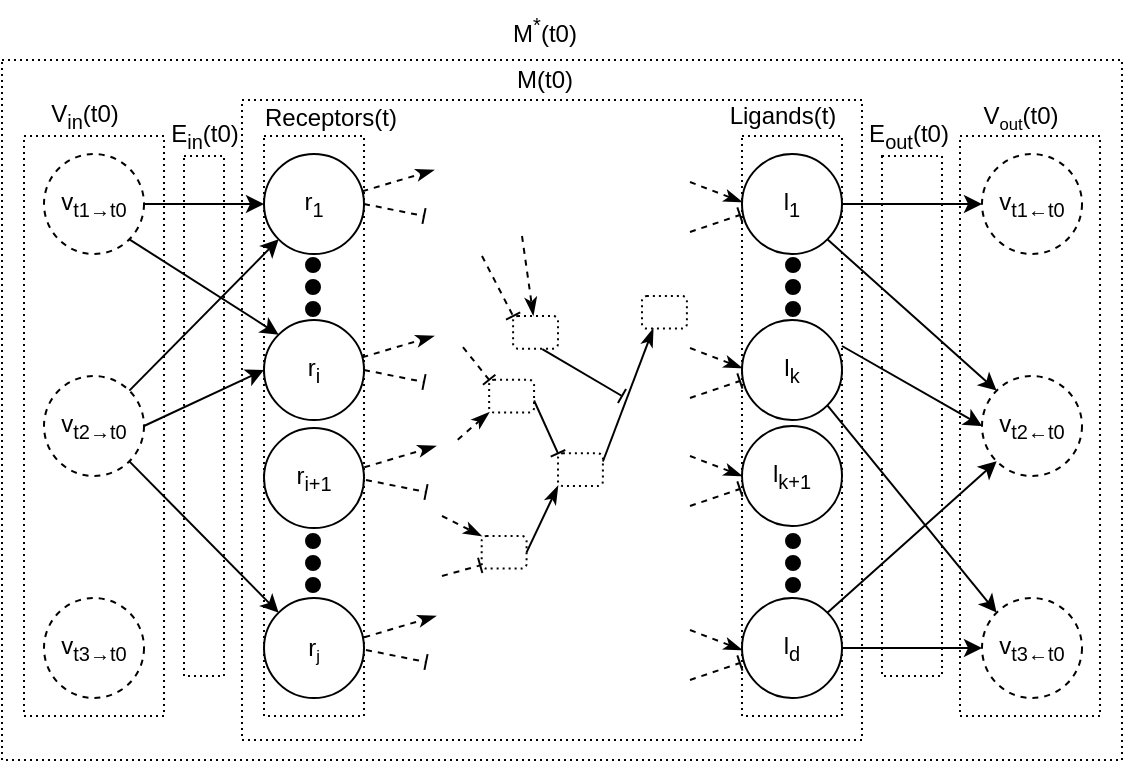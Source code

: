 <mxfile version="20.7.4" type="github">
  <diagram id="PELnM6I8zMOkpGncSnQj" name="Pagina-1">
    <mxGraphModel dx="435" dy="243" grid="1" gridSize="10" guides="1" tooltips="1" connect="1" arrows="1" fold="1" page="1" pageScale="1" pageWidth="827" pageHeight="1169" math="0" shadow="0">
      <root>
        <mxCell id="0" />
        <mxCell id="1" parent="0" />
        <mxCell id="Lb5HWGm_DYKcfEpjaOFK-64" value="" style="rounded=0;whiteSpace=wrap;html=1;fillColor=none;dashed=1;dashPattern=1 2;" parent="1" vertex="1">
          <mxGeometry x="580" y="150" width="50" height="290" as="geometry" />
        </mxCell>
        <mxCell id="Lb5HWGm_DYKcfEpjaOFK-65" value="" style="rounded=0;whiteSpace=wrap;html=1;fillColor=none;dashed=1;dashPattern=1 2;" parent="1" vertex="1">
          <mxGeometry x="341" y="150" width="50" height="290" as="geometry" />
        </mxCell>
        <mxCell id="Lb5HWGm_DYKcfEpjaOFK-44" value="" style="rounded=0;whiteSpace=wrap;html=1;fillColor=none;dashed=1;dashPattern=1 2;" parent="1" vertex="1">
          <mxGeometry x="210" y="112" width="560" height="350" as="geometry" />
        </mxCell>
        <mxCell id="Lb5HWGm_DYKcfEpjaOFK-40" value="" style="rounded=0;whiteSpace=wrap;html=1;fillColor=none;dashed=1;dashPattern=1 2;" parent="1" vertex="1">
          <mxGeometry x="330" y="132" width="310" height="320" as="geometry" />
        </mxCell>
        <mxCell id="Lb5HWGm_DYKcfEpjaOFK-38" value="" style="rounded=0;whiteSpace=wrap;html=1;fillColor=none;dashed=1;dashPattern=1 2;" parent="1" vertex="1">
          <mxGeometry x="689" y="150" width="70" height="290" as="geometry" />
        </mxCell>
        <mxCell id="Lb5HWGm_DYKcfEpjaOFK-36" value="" style="rounded=0;whiteSpace=wrap;html=1;fillColor=none;dashed=1;dashPattern=1 2;" parent="1" vertex="1">
          <mxGeometry x="221" y="150" width="70" height="290" as="geometry" />
        </mxCell>
        <mxCell id="Lb5HWGm_DYKcfEpjaOFK-3" style="rounded=0;orthogonalLoop=1;jettySize=auto;html=1;exitX=1;exitY=0.5;exitDx=0;exitDy=0;entryX=0;entryY=0.5;entryDx=0;entryDy=0;" parent="1" source="Lb5HWGm_DYKcfEpjaOFK-1" target="Lb5HWGm_DYKcfEpjaOFK-2" edge="1">
          <mxGeometry relative="1" as="geometry" />
        </mxCell>
        <mxCell id="Lb5HWGm_DYKcfEpjaOFK-21" style="edgeStyle=none;rounded=0;orthogonalLoop=1;jettySize=auto;html=1;exitX=1;exitY=0;exitDx=0;exitDy=0;entryX=0;entryY=1;entryDx=0;entryDy=0;" parent="1" source="Lb5HWGm_DYKcfEpjaOFK-1" target="Lb5HWGm_DYKcfEpjaOFK-16" edge="1">
          <mxGeometry relative="1" as="geometry" />
        </mxCell>
        <mxCell id="Lb5HWGm_DYKcfEpjaOFK-22" style="edgeStyle=none;rounded=0;orthogonalLoop=1;jettySize=auto;html=1;exitX=1;exitY=1;exitDx=0;exitDy=0;entryX=0;entryY=0;entryDx=0;entryDy=0;" parent="1" source="Lb5HWGm_DYKcfEpjaOFK-1" target="Lb5HWGm_DYKcfEpjaOFK-19" edge="1">
          <mxGeometry relative="1" as="geometry" />
        </mxCell>
        <mxCell id="Lb5HWGm_DYKcfEpjaOFK-1" value="v&lt;sub&gt;t2&lt;span style=&quot;font-size: 10px;&quot;&gt;→t0&lt;/span&gt;&lt;/sub&gt;" style="ellipse;whiteSpace=wrap;html=1;aspect=fixed;fillColor=none;dashed=1;" parent="1" vertex="1">
          <mxGeometry x="231" y="270" width="50" height="50" as="geometry" />
        </mxCell>
        <mxCell id="Lb5HWGm_DYKcfEpjaOFK-2" value="r&lt;sub&gt;i&lt;/sub&gt;" style="ellipse;whiteSpace=wrap;html=1;aspect=fixed;fillColor=none;" parent="1" vertex="1">
          <mxGeometry x="341" y="242" width="50" height="50" as="geometry" />
        </mxCell>
        <mxCell id="Lb5HWGm_DYKcfEpjaOFK-4" value="v&lt;sub&gt;t2&lt;span style=&quot;font-size: 10px;&quot;&gt;←t0&lt;/span&gt;&lt;/sub&gt;" style="ellipse;whiteSpace=wrap;html=1;aspect=fixed;fillColor=none;dashed=1;" parent="1" vertex="1">
          <mxGeometry x="700" y="270" width="50" height="50" as="geometry" />
        </mxCell>
        <mxCell id="Lb5HWGm_DYKcfEpjaOFK-11" value="" style="endArrow=classic;html=1;rounded=0;entryX=0;entryY=0.5;entryDx=0;entryDy=0;" parent="1" target="Lb5HWGm_DYKcfEpjaOFK-4" edge="1">
          <mxGeometry width="50" height="50" relative="1" as="geometry">
            <mxPoint x="630" y="255" as="sourcePoint" />
            <mxPoint x="610" y="250" as="targetPoint" />
          </mxGeometry>
        </mxCell>
        <mxCell id="Lb5HWGm_DYKcfEpjaOFK-33" style="edgeStyle=none;rounded=0;orthogonalLoop=1;jettySize=auto;html=1;exitX=1;exitY=1;exitDx=0;exitDy=0;entryX=0;entryY=0;entryDx=0;entryDy=0;" parent="1" source="Lb5HWGm_DYKcfEpjaOFK-12" target="Lb5HWGm_DYKcfEpjaOFK-28" edge="1">
          <mxGeometry relative="1" as="geometry" />
        </mxCell>
        <mxCell id="Lb5HWGm_DYKcfEpjaOFK-12" value="l&lt;sub&gt;k&lt;/sub&gt;" style="ellipse;whiteSpace=wrap;html=1;aspect=fixed;fillColor=none;" parent="1" vertex="1">
          <mxGeometry x="580" y="242" width="50" height="50" as="geometry" />
        </mxCell>
        <mxCell id="Lb5HWGm_DYKcfEpjaOFK-14" style="rounded=0;orthogonalLoop=1;jettySize=auto;html=1;exitX=1;exitY=0.5;exitDx=0;exitDy=0;entryX=0;entryY=0.5;entryDx=0;entryDy=0;" parent="1" source="Lb5HWGm_DYKcfEpjaOFK-15" target="Lb5HWGm_DYKcfEpjaOFK-16" edge="1">
          <mxGeometry relative="1" as="geometry" />
        </mxCell>
        <mxCell id="Lb5HWGm_DYKcfEpjaOFK-20" style="edgeStyle=none;rounded=0;orthogonalLoop=1;jettySize=auto;html=1;exitX=1;exitY=1;exitDx=0;exitDy=0;entryX=0;entryY=0;entryDx=0;entryDy=0;" parent="1" source="Lb5HWGm_DYKcfEpjaOFK-15" target="Lb5HWGm_DYKcfEpjaOFK-2" edge="1">
          <mxGeometry relative="1" as="geometry" />
        </mxCell>
        <mxCell id="Lb5HWGm_DYKcfEpjaOFK-15" value="&lt;span style=&quot;font-size: 12px;&quot;&gt;v&lt;/span&gt;&lt;sub&gt;t1&lt;span style=&quot;font-size: 10px;&quot;&gt;→t0&lt;/span&gt;&lt;/sub&gt;" style="ellipse;whiteSpace=wrap;html=1;aspect=fixed;fillColor=none;dashed=1;" parent="1" vertex="1">
          <mxGeometry x="231" y="159" width="50" height="50" as="geometry" />
        </mxCell>
        <mxCell id="Lb5HWGm_DYKcfEpjaOFK-16" value="r&lt;sub&gt;1&lt;/sub&gt;" style="ellipse;whiteSpace=wrap;html=1;aspect=fixed;fillColor=none;" parent="1" vertex="1">
          <mxGeometry x="341" y="159" width="50" height="50" as="geometry" />
        </mxCell>
        <mxCell id="Lb5HWGm_DYKcfEpjaOFK-18" value="v&lt;sub&gt;t3&lt;span style=&quot;font-size: 10px;&quot;&gt;→t0&lt;/span&gt;&lt;/sub&gt;" style="ellipse;whiteSpace=wrap;html=1;aspect=fixed;fillColor=none;dashed=1;" parent="1" vertex="1">
          <mxGeometry x="231" y="381" width="50" height="50" as="geometry" />
        </mxCell>
        <mxCell id="Lb5HWGm_DYKcfEpjaOFK-19" value="r&lt;span style=&quot;font-size: 10px;&quot;&gt;&lt;sub&gt;j&lt;/sub&gt;&lt;/span&gt;" style="ellipse;whiteSpace=wrap;html=1;aspect=fixed;fillColor=none;" parent="1" vertex="1">
          <mxGeometry x="341" y="381" width="50" height="50" as="geometry" />
        </mxCell>
        <mxCell id="Lb5HWGm_DYKcfEpjaOFK-25" value="v&lt;sub&gt;t1&lt;span style=&quot;font-size: 10px;&quot;&gt;←t0&lt;/span&gt;&lt;/sub&gt;" style="ellipse;whiteSpace=wrap;html=1;aspect=fixed;fillColor=none;dashed=1;" parent="1" vertex="1">
          <mxGeometry x="700" y="159" width="50" height="50" as="geometry" />
        </mxCell>
        <mxCell id="Lb5HWGm_DYKcfEpjaOFK-26" value="" style="endArrow=classic;html=1;rounded=0;entryX=0;entryY=0.5;entryDx=0;entryDy=0;" parent="1" target="Lb5HWGm_DYKcfEpjaOFK-25" edge="1">
          <mxGeometry width="50" height="50" relative="1" as="geometry">
            <mxPoint x="630" y="184" as="sourcePoint" />
            <mxPoint x="610" y="179" as="targetPoint" />
          </mxGeometry>
        </mxCell>
        <mxCell id="Lb5HWGm_DYKcfEpjaOFK-34" style="edgeStyle=none;rounded=0;orthogonalLoop=1;jettySize=auto;html=1;exitX=1;exitY=1;exitDx=0;exitDy=0;entryX=0;entryY=0;entryDx=0;entryDy=0;" parent="1" source="Lb5HWGm_DYKcfEpjaOFK-27" target="Lb5HWGm_DYKcfEpjaOFK-4" edge="1">
          <mxGeometry relative="1" as="geometry" />
        </mxCell>
        <mxCell id="Lb5HWGm_DYKcfEpjaOFK-27" value="l&lt;sub&gt;1&lt;/sub&gt;" style="ellipse;whiteSpace=wrap;html=1;aspect=fixed;fillColor=none;" parent="1" vertex="1">
          <mxGeometry x="580" y="159" width="50" height="50" as="geometry" />
        </mxCell>
        <mxCell id="Lb5HWGm_DYKcfEpjaOFK-28" value="v&lt;sub&gt;t3&lt;span style=&quot;font-size: 10px;&quot;&gt;←t0&lt;/span&gt;&lt;/sub&gt;" style="ellipse;whiteSpace=wrap;html=1;aspect=fixed;fillColor=none;dashed=1;" parent="1" vertex="1">
          <mxGeometry x="700" y="381" width="50" height="50" as="geometry" />
        </mxCell>
        <mxCell id="Lb5HWGm_DYKcfEpjaOFK-29" value="" style="endArrow=classic;html=1;rounded=0;entryX=0;entryY=0.5;entryDx=0;entryDy=0;exitX=1;exitY=0.5;exitDx=0;exitDy=0;" parent="1" source="Lb5HWGm_DYKcfEpjaOFK-30" target="Lb5HWGm_DYKcfEpjaOFK-28" edge="1">
          <mxGeometry width="50" height="50" relative="1" as="geometry">
            <mxPoint x="630" y="325" as="sourcePoint" />
            <mxPoint x="610" y="320" as="targetPoint" />
          </mxGeometry>
        </mxCell>
        <mxCell id="Lb5HWGm_DYKcfEpjaOFK-35" style="edgeStyle=none;rounded=0;orthogonalLoop=1;jettySize=auto;html=1;exitX=1;exitY=0;exitDx=0;exitDy=0;entryX=0;entryY=1;entryDx=0;entryDy=0;" parent="1" source="Lb5HWGm_DYKcfEpjaOFK-30" target="Lb5HWGm_DYKcfEpjaOFK-4" edge="1">
          <mxGeometry relative="1" as="geometry" />
        </mxCell>
        <mxCell id="Lb5HWGm_DYKcfEpjaOFK-30" value="l&lt;sub&gt;d&lt;/sub&gt;" style="ellipse;whiteSpace=wrap;html=1;aspect=fixed;fillColor=none;" parent="1" vertex="1">
          <mxGeometry x="580" y="381" width="50" height="50" as="geometry" />
        </mxCell>
        <mxCell id="Lb5HWGm_DYKcfEpjaOFK-37" value="V&lt;sub&gt;in&lt;/sub&gt;(t0)" style="text;html=1;align=center;verticalAlign=middle;resizable=0;points=[];autosize=1;strokeColor=none;fillColor=none;" parent="1" vertex="1">
          <mxGeometry x="221" y="125" width="60" height="30" as="geometry" />
        </mxCell>
        <mxCell id="Lb5HWGm_DYKcfEpjaOFK-39" value="V&lt;span style=&quot;font-size: 10px;&quot;&gt;&lt;sub&gt;out&lt;/sub&gt;&lt;/span&gt;(t0)" style="text;html=1;align=center;verticalAlign=middle;resizable=0;points=[];autosize=1;strokeColor=none;fillColor=none;" parent="1" vertex="1">
          <mxGeometry x="689" y="125" width="60" height="30" as="geometry" />
        </mxCell>
        <mxCell id="Lb5HWGm_DYKcfEpjaOFK-41" value="M(t0)" style="text;html=1;align=center;verticalAlign=middle;resizable=0;points=[];autosize=1;strokeColor=none;fillColor=none;rotation=0;" parent="1" vertex="1">
          <mxGeometry x="456" y="107" width="50" height="30" as="geometry" />
        </mxCell>
        <mxCell id="Lb5HWGm_DYKcfEpjaOFK-42" value="E&lt;sub&gt;in&lt;/sub&gt;(t0)" style="text;html=1;align=center;verticalAlign=middle;resizable=0;points=[];autosize=1;strokeColor=none;fillColor=none;" parent="1" vertex="1">
          <mxGeometry x="281" y="135" width="60" height="30" as="geometry" />
        </mxCell>
        <mxCell id="Lb5HWGm_DYKcfEpjaOFK-43" value="E&lt;sub&gt;out&lt;/sub&gt;(t0)" style="text;html=1;align=center;verticalAlign=middle;resizable=0;points=[];autosize=1;strokeColor=none;fillColor=none;" parent="1" vertex="1">
          <mxGeometry x="633" y="135" width="60" height="30" as="geometry" />
        </mxCell>
        <mxCell id="Lb5HWGm_DYKcfEpjaOFK-45" value="M&lt;sup&gt;*&lt;/sup&gt;(t0)" style="text;html=1;align=center;verticalAlign=middle;resizable=0;points=[];autosize=1;strokeColor=none;fillColor=none;" parent="1" vertex="1">
          <mxGeometry x="451" y="82" width="60" height="30" as="geometry" />
        </mxCell>
        <mxCell id="Lb5HWGm_DYKcfEpjaOFK-46" value="" style="rounded=0;whiteSpace=wrap;html=1;fillColor=none;dashed=1;dashPattern=1 2;" parent="1" vertex="1">
          <mxGeometry x="301" y="160" width="20" height="260" as="geometry" />
        </mxCell>
        <mxCell id="Lb5HWGm_DYKcfEpjaOFK-47" value="" style="rounded=0;whiteSpace=wrap;html=1;fillColor=none;dashed=1;dashPattern=1 2;" parent="1" vertex="1">
          <mxGeometry x="650" y="160" width="30" height="260" as="geometry" />
        </mxCell>
        <mxCell id="Lb5HWGm_DYKcfEpjaOFK-48" value="" style="ellipse;whiteSpace=wrap;html=1;aspect=fixed;fillColor=#000000;rotation=90;" parent="1" vertex="1">
          <mxGeometry x="362" y="211" width="7" height="7" as="geometry" />
        </mxCell>
        <mxCell id="Lb5HWGm_DYKcfEpjaOFK-49" value="" style="ellipse;whiteSpace=wrap;html=1;aspect=fixed;fillColor=#000000;rotation=90;" parent="1" vertex="1">
          <mxGeometry x="362" y="222" width="7" height="7" as="geometry" />
        </mxCell>
        <mxCell id="Lb5HWGm_DYKcfEpjaOFK-50" value="" style="ellipse;whiteSpace=wrap;html=1;aspect=fixed;fillColor=#000000;rotation=90;" parent="1" vertex="1">
          <mxGeometry x="362" y="233" width="7" height="7" as="geometry" />
        </mxCell>
        <mxCell id="Lb5HWGm_DYKcfEpjaOFK-52" value="r&lt;sub&gt;i+1&lt;/sub&gt;" style="ellipse;whiteSpace=wrap;html=1;aspect=fixed;fillColor=none;" parent="1" vertex="1">
          <mxGeometry x="341" y="296" width="50" height="50" as="geometry" />
        </mxCell>
        <mxCell id="Lb5HWGm_DYKcfEpjaOFK-53" value="" style="ellipse;whiteSpace=wrap;html=1;aspect=fixed;fillColor=#000000;rotation=90;" parent="1" vertex="1">
          <mxGeometry x="362" y="349" width="7" height="7" as="geometry" />
        </mxCell>
        <mxCell id="Lb5HWGm_DYKcfEpjaOFK-54" value="" style="ellipse;whiteSpace=wrap;html=1;aspect=fixed;fillColor=#000000;rotation=90;" parent="1" vertex="1">
          <mxGeometry x="362" y="360" width="7" height="7" as="geometry" />
        </mxCell>
        <mxCell id="Lb5HWGm_DYKcfEpjaOFK-55" value="" style="ellipse;whiteSpace=wrap;html=1;aspect=fixed;fillColor=#000000;rotation=90;" parent="1" vertex="1">
          <mxGeometry x="362" y="371" width="7" height="7" as="geometry" />
        </mxCell>
        <mxCell id="Lb5HWGm_DYKcfEpjaOFK-57" value="" style="ellipse;whiteSpace=wrap;html=1;aspect=fixed;fillColor=#000000;rotation=90;" parent="1" vertex="1">
          <mxGeometry x="602" y="211" width="7" height="7" as="geometry" />
        </mxCell>
        <mxCell id="Lb5HWGm_DYKcfEpjaOFK-58" value="" style="ellipse;whiteSpace=wrap;html=1;aspect=fixed;fillColor=#000000;rotation=90;" parent="1" vertex="1">
          <mxGeometry x="602" y="222" width="7" height="7" as="geometry" />
        </mxCell>
        <mxCell id="Lb5HWGm_DYKcfEpjaOFK-59" value="" style="ellipse;whiteSpace=wrap;html=1;aspect=fixed;fillColor=#000000;rotation=90;" parent="1" vertex="1">
          <mxGeometry x="602" y="233" width="7" height="7" as="geometry" />
        </mxCell>
        <mxCell id="Lb5HWGm_DYKcfEpjaOFK-60" value="" style="ellipse;whiteSpace=wrap;html=1;aspect=fixed;fillColor=#000000;rotation=90;" parent="1" vertex="1">
          <mxGeometry x="602" y="349" width="7" height="7" as="geometry" />
        </mxCell>
        <mxCell id="Lb5HWGm_DYKcfEpjaOFK-61" value="" style="ellipse;whiteSpace=wrap;html=1;aspect=fixed;fillColor=#000000;rotation=90;" parent="1" vertex="1">
          <mxGeometry x="602" y="360" width="7" height="7" as="geometry" />
        </mxCell>
        <mxCell id="Lb5HWGm_DYKcfEpjaOFK-62" value="" style="ellipse;whiteSpace=wrap;html=1;aspect=fixed;fillColor=#000000;rotation=90;" parent="1" vertex="1">
          <mxGeometry x="602" y="371" width="7" height="7" as="geometry" />
        </mxCell>
        <mxCell id="Lb5HWGm_DYKcfEpjaOFK-63" value="l&lt;sub&gt;k+1&lt;/sub&gt;" style="ellipse;whiteSpace=wrap;html=1;aspect=fixed;fillColor=none;" parent="1" vertex="1">
          <mxGeometry x="580" y="295" width="50" height="50" as="geometry" />
        </mxCell>
        <mxCell id="Lb5HWGm_DYKcfEpjaOFK-66" value="Receptors(t)" style="text;html=1;align=center;verticalAlign=middle;resizable=0;points=[];autosize=1;strokeColor=none;fillColor=none;" parent="1" vertex="1">
          <mxGeometry x="329" y="126" width="90" height="30" as="geometry" />
        </mxCell>
        <mxCell id="Lb5HWGm_DYKcfEpjaOFK-67" value="Ligands(t)" style="text;html=1;align=center;verticalAlign=middle;resizable=0;points=[];autosize=1;strokeColor=none;fillColor=none;" parent="1" vertex="1">
          <mxGeometry x="560" y="125" width="80" height="30" as="geometry" />
        </mxCell>
        <mxCell id="Lb5HWGm_DYKcfEpjaOFK-70" value="" style="group;dashed=1;dashPattern=1 2;fillColor=none;" parent="1" vertex="1" connectable="0">
          <mxGeometry x="433" y="242" width="116" height="90" as="geometry" />
        </mxCell>
        <mxCell id="Lb5HWGm_DYKcfEpjaOFK-71" style="edgeStyle=none;rounded=0;orthogonalLoop=1;jettySize=auto;html=1;exitX=0.65;exitY=1.017;exitDx=0;exitDy=0;endArrow=baseDash;endFill=0;exitPerimeter=0;" parent="Lb5HWGm_DYKcfEpjaOFK-70" source="Lb5HWGm_DYKcfEpjaOFK-72" edge="1">
          <mxGeometry relative="1" as="geometry">
            <mxPoint x="87" y="38" as="targetPoint" />
            <mxPoint x="76.71" y="38.066" as="sourcePoint" />
          </mxGeometry>
        </mxCell>
        <mxCell id="Lb5HWGm_DYKcfEpjaOFK-73" value="" style="rounded=1;whiteSpace=wrap;html=1;dashed=1;dashPattern=1 2;fillColor=none;" parent="Lb5HWGm_DYKcfEpjaOFK-70" vertex="1">
          <mxGeometry x="96.998" y="-12.003" width="22.452" height="16.314" as="geometry" />
        </mxCell>
        <mxCell id="Lb5HWGm_DYKcfEpjaOFK-74" value="" style="rounded=1;whiteSpace=wrap;html=1;dashed=1;dashPattern=1 2;fillColor=none;" parent="Lb5HWGm_DYKcfEpjaOFK-70" vertex="1">
          <mxGeometry x="55.006" y="66.662" width="22.452" height="16.314" as="geometry" />
        </mxCell>
        <mxCell id="Lb5HWGm_DYKcfEpjaOFK-75" style="edgeStyle=none;rounded=0;orthogonalLoop=1;jettySize=auto;html=1;exitX=1;exitY=0.25;exitDx=0;exitDy=0;entryX=0.25;entryY=1;entryDx=0;entryDy=0;endArrow=classicThin;endFill=1;" parent="Lb5HWGm_DYKcfEpjaOFK-70" source="Lb5HWGm_DYKcfEpjaOFK-74" target="Lb5HWGm_DYKcfEpjaOFK-73" edge="1">
          <mxGeometry relative="1" as="geometry">
            <mxPoint x="72.968" y="59.819" as="sourcePoint" />
            <mxPoint x="92.426" y="43.244" as="targetPoint" />
          </mxGeometry>
        </mxCell>
        <mxCell id="Lb5HWGm_DYKcfEpjaOFK-76" value="" style="rounded=1;whiteSpace=wrap;html=1;dashed=1;dashPattern=1 2;fillColor=none;" parent="Lb5HWGm_DYKcfEpjaOFK-70" vertex="1">
          <mxGeometry x="20.581" y="29.909" width="22.452" height="16.314" as="geometry" />
        </mxCell>
        <mxCell id="Lb5HWGm_DYKcfEpjaOFK-77" style="rounded=0;orthogonalLoop=1;jettySize=auto;html=1;exitX=1;exitY=0.633;exitDx=0;exitDy=0;entryX=0;entryY=0;entryDx=0;entryDy=0;endArrow=baseDash;endFill=0;exitPerimeter=0;" parent="Lb5HWGm_DYKcfEpjaOFK-70" source="Lb5HWGm_DYKcfEpjaOFK-76" target="Lb5HWGm_DYKcfEpjaOFK-74" edge="1">
          <mxGeometry relative="1" as="geometry">
            <mxPoint x="58" y="54.381" as="targetPoint" />
            <mxPoint x="42.711" y="40.319" as="sourcePoint" />
          </mxGeometry>
        </mxCell>
        <mxCell id="Lb5HWGm_DYKcfEpjaOFK-80" style="rounded=0;orthogonalLoop=1;jettySize=auto;html=1;entryX=0;entryY=0;entryDx=0;entryDy=0;endArrow=baseDash;endFill=0;dashed=1;" parent="Lb5HWGm_DYKcfEpjaOFK-70" target="Lb5HWGm_DYKcfEpjaOFK-72" edge="1">
          <mxGeometry relative="1" as="geometry">
            <mxPoint x="56.877" y="54.381" as="targetPoint" />
            <mxPoint x="17" y="-32" as="sourcePoint" />
          </mxGeometry>
        </mxCell>
        <mxCell id="Lb5HWGm_DYKcfEpjaOFK-81" style="rounded=0;orthogonalLoop=1;jettySize=auto;html=1;entryX=0;entryY=0;entryDx=0;entryDy=0;endArrow=baseDash;endFill=0;dashed=1;" parent="Lb5HWGm_DYKcfEpjaOFK-70" target="Lb5HWGm_DYKcfEpjaOFK-76" edge="1">
          <mxGeometry relative="1" as="geometry">
            <mxPoint x="63.613" y="24.471" as="targetPoint" />
            <mxPoint x="7.484" y="13.595" as="sourcePoint" />
          </mxGeometry>
        </mxCell>
        <mxCell id="Lb5HWGm_DYKcfEpjaOFK-82" style="rounded=0;orthogonalLoop=1;jettySize=auto;html=1;endArrow=baseDash;endFill=0;dashed=1;entryX=-0.033;entryY=0.9;entryDx=0;entryDy=0;entryPerimeter=0;" parent="Lb5HWGm_DYKcfEpjaOFK-70" target="Lb5HWGm_DYKcfEpjaOFK-78" edge="1">
          <mxGeometry relative="1" as="geometry">
            <mxPoint x="14.968" y="84.29" as="targetPoint" />
            <mxPoint x="-3" y="128" as="sourcePoint" />
          </mxGeometry>
        </mxCell>
        <mxCell id="Lb5HWGm_DYKcfEpjaOFK-83" style="edgeStyle=none;rounded=0;orthogonalLoop=1;jettySize=auto;html=1;exitX=1;exitY=0.5;exitDx=0;exitDy=0;entryX=0;entryY=1;entryDx=0;entryDy=0;endArrow=classicThin;endFill=1;dashed=1;" parent="Lb5HWGm_DYKcfEpjaOFK-70" edge="1">
          <mxGeometry relative="1" as="geometry">
            <mxPoint x="4.865" y="59.819" as="sourcePoint" />
            <mxPoint x="20.581" y="46.224" as="targetPoint" />
          </mxGeometry>
        </mxCell>
        <mxCell id="Lb5HWGm_DYKcfEpjaOFK-84" style="edgeStyle=none;rounded=0;orthogonalLoop=1;jettySize=auto;html=1;entryX=0;entryY=0;entryDx=0;entryDy=0;endArrow=classicThin;endFill=1;dashed=1;" parent="Lb5HWGm_DYKcfEpjaOFK-70" target="Lb5HWGm_DYKcfEpjaOFK-78" edge="1">
          <mxGeometry relative="1" as="geometry">
            <mxPoint x="-3" y="98" as="sourcePoint" />
            <mxPoint x="16.839" y="74.773" as="targetPoint" />
          </mxGeometry>
        </mxCell>
        <mxCell id="Lb5HWGm_DYKcfEpjaOFK-85" style="edgeStyle=none;rounded=0;orthogonalLoop=1;jettySize=auto;html=1;entryX=0.45;entryY=-0.017;entryDx=0;entryDy=0;endArrow=classicThin;endFill=1;dashed=1;entryPerimeter=0;" parent="Lb5HWGm_DYKcfEpjaOFK-70" target="Lb5HWGm_DYKcfEpjaOFK-72" edge="1">
          <mxGeometry relative="1" as="geometry">
            <mxPoint x="37" y="-42" as="sourcePoint" />
            <mxPoint x="18.71" y="77.492" as="targetPoint" />
          </mxGeometry>
        </mxCell>
        <mxCell id="Lb5HWGm_DYKcfEpjaOFK-72" value="" style="rounded=1;whiteSpace=wrap;html=1;dashed=1;dashPattern=1 2;fillColor=none;" parent="Lb5HWGm_DYKcfEpjaOFK-70" vertex="1">
          <mxGeometry x="32.552" y="-1.998" width="22.452" height="16.314" as="geometry" />
        </mxCell>
        <mxCell id="Lb5HWGm_DYKcfEpjaOFK-93" style="edgeStyle=none;rounded=0;orthogonalLoop=1;jettySize=auto;html=1;endArrow=baseDash;endFill=0;dashed=1;exitX=1;exitY=0.5;exitDx=0;exitDy=0;" parent="1" source="Lb5HWGm_DYKcfEpjaOFK-16" edge="1">
          <mxGeometry relative="1" as="geometry">
            <mxPoint x="421" y="190" as="targetPoint" />
            <mxPoint x="401" y="190" as="sourcePoint" />
          </mxGeometry>
        </mxCell>
        <mxCell id="Lb5HWGm_DYKcfEpjaOFK-94" style="edgeStyle=none;rounded=0;orthogonalLoop=1;jettySize=auto;html=1;exitX=0.983;exitY=0.373;exitDx=0;exitDy=0;dashed=1;endArrow=classicThin;endFill=1;exitPerimeter=0;" parent="1" source="Lb5HWGm_DYKcfEpjaOFK-16" edge="1">
          <mxGeometry relative="1" as="geometry">
            <mxPoint x="426" y="167" as="targetPoint" />
            <mxPoint x="394" y="177.422" as="sourcePoint" />
          </mxGeometry>
        </mxCell>
        <mxCell id="Lb5HWGm_DYKcfEpjaOFK-95" style="edgeStyle=none;rounded=0;orthogonalLoop=1;jettySize=auto;html=1;endArrow=baseDash;endFill=0;dashed=1;exitX=1;exitY=0.5;exitDx=0;exitDy=0;" parent="1" edge="1">
          <mxGeometry relative="1" as="geometry">
            <mxPoint x="421" y="273" as="targetPoint" />
            <mxPoint x="391.0" y="267" as="sourcePoint" />
          </mxGeometry>
        </mxCell>
        <mxCell id="Lb5HWGm_DYKcfEpjaOFK-96" style="edgeStyle=none;rounded=0;orthogonalLoop=1;jettySize=auto;html=1;exitX=0.983;exitY=0.373;exitDx=0;exitDy=0;dashed=1;endArrow=classicThin;endFill=1;exitPerimeter=0;" parent="1" edge="1">
          <mxGeometry relative="1" as="geometry">
            <mxPoint x="426" y="250" as="targetPoint" />
            <mxPoint x="390.15" y="260.65" as="sourcePoint" />
          </mxGeometry>
        </mxCell>
        <mxCell id="Lb5HWGm_DYKcfEpjaOFK-97" style="edgeStyle=none;rounded=0;orthogonalLoop=1;jettySize=auto;html=1;endArrow=baseDash;endFill=0;dashed=1;exitX=1;exitY=0.5;exitDx=0;exitDy=0;" parent="1" edge="1">
          <mxGeometry relative="1" as="geometry">
            <mxPoint x="422" y="328" as="targetPoint" />
            <mxPoint x="392.0" y="322" as="sourcePoint" />
          </mxGeometry>
        </mxCell>
        <mxCell id="Lb5HWGm_DYKcfEpjaOFK-98" style="edgeStyle=none;rounded=0;orthogonalLoop=1;jettySize=auto;html=1;exitX=0.983;exitY=0.373;exitDx=0;exitDy=0;dashed=1;endArrow=classicThin;endFill=1;exitPerimeter=0;" parent="1" edge="1">
          <mxGeometry relative="1" as="geometry">
            <mxPoint x="427" y="305" as="targetPoint" />
            <mxPoint x="391.15" y="315.65" as="sourcePoint" />
          </mxGeometry>
        </mxCell>
        <mxCell id="Lb5HWGm_DYKcfEpjaOFK-99" style="edgeStyle=none;rounded=0;orthogonalLoop=1;jettySize=auto;html=1;endArrow=baseDash;endFill=0;dashed=1;exitX=1;exitY=0.5;exitDx=0;exitDy=0;" parent="1" edge="1">
          <mxGeometry relative="1" as="geometry">
            <mxPoint x="422" y="413" as="targetPoint" />
            <mxPoint x="392.0" y="407" as="sourcePoint" />
          </mxGeometry>
        </mxCell>
        <mxCell id="Lb5HWGm_DYKcfEpjaOFK-100" style="edgeStyle=none;rounded=0;orthogonalLoop=1;jettySize=auto;html=1;exitX=0.983;exitY=0.373;exitDx=0;exitDy=0;dashed=1;endArrow=classicThin;endFill=1;exitPerimeter=0;" parent="1" edge="1">
          <mxGeometry relative="1" as="geometry">
            <mxPoint x="427" y="390" as="targetPoint" />
            <mxPoint x="391.15" y="400.65" as="sourcePoint" />
          </mxGeometry>
        </mxCell>
        <mxCell id="Lb5HWGm_DYKcfEpjaOFK-101" style="edgeStyle=none;rounded=0;orthogonalLoop=1;jettySize=auto;html=1;endArrow=baseDash;endFill=0;dashed=1;entryX=-0.021;entryY=0.63;entryDx=0;entryDy=0;entryPerimeter=0;" parent="1" target="Lb5HWGm_DYKcfEpjaOFK-63" edge="1">
          <mxGeometry relative="1" as="geometry">
            <mxPoint x="582.0" y="333" as="targetPoint" />
            <mxPoint x="554" y="335" as="sourcePoint" />
          </mxGeometry>
        </mxCell>
        <mxCell id="Lb5HWGm_DYKcfEpjaOFK-102" style="edgeStyle=none;rounded=0;orthogonalLoop=1;jettySize=auto;html=1;dashed=1;endArrow=classicThin;endFill=1;entryX=0;entryY=0.5;entryDx=0;entryDy=0;" parent="1" target="Lb5HWGm_DYKcfEpjaOFK-63" edge="1">
          <mxGeometry relative="1" as="geometry">
            <mxPoint x="587.0" y="310" as="targetPoint" />
            <mxPoint x="554" y="310" as="sourcePoint" />
          </mxGeometry>
        </mxCell>
        <mxCell id="Lb5HWGm_DYKcfEpjaOFK-103" style="edgeStyle=none;rounded=0;orthogonalLoop=1;jettySize=auto;html=1;endArrow=baseDash;endFill=0;dashed=1;entryX=-0.021;entryY=0.63;entryDx=0;entryDy=0;entryPerimeter=0;" parent="1" edge="1">
          <mxGeometry relative="1" as="geometry">
            <mxPoint x="578.95" y="272.5" as="targetPoint" />
            <mxPoint x="554" y="281" as="sourcePoint" />
          </mxGeometry>
        </mxCell>
        <mxCell id="Lb5HWGm_DYKcfEpjaOFK-104" style="edgeStyle=none;rounded=0;orthogonalLoop=1;jettySize=auto;html=1;dashed=1;endArrow=classicThin;endFill=1;entryX=0;entryY=0.5;entryDx=0;entryDy=0;" parent="1" edge="1">
          <mxGeometry relative="1" as="geometry">
            <mxPoint x="580.0" y="266" as="targetPoint" />
            <mxPoint x="554" y="256" as="sourcePoint" />
          </mxGeometry>
        </mxCell>
        <mxCell id="Lb5HWGm_DYKcfEpjaOFK-105" style="edgeStyle=none;rounded=0;orthogonalLoop=1;jettySize=auto;html=1;endArrow=baseDash;endFill=0;dashed=1;entryX=-0.021;entryY=0.63;entryDx=0;entryDy=0;entryPerimeter=0;" parent="1" edge="1">
          <mxGeometry relative="1" as="geometry">
            <mxPoint x="578.95" y="413.5" as="targetPoint" />
            <mxPoint x="554" y="422" as="sourcePoint" />
          </mxGeometry>
        </mxCell>
        <mxCell id="Lb5HWGm_DYKcfEpjaOFK-106" style="edgeStyle=none;rounded=0;orthogonalLoop=1;jettySize=auto;html=1;dashed=1;endArrow=classicThin;endFill=1;entryX=0;entryY=0.5;entryDx=0;entryDy=0;" parent="1" edge="1">
          <mxGeometry relative="1" as="geometry">
            <mxPoint x="580.0" y="407" as="targetPoint" />
            <mxPoint x="554" y="397" as="sourcePoint" />
          </mxGeometry>
        </mxCell>
        <mxCell id="Lb5HWGm_DYKcfEpjaOFK-107" style="edgeStyle=none;rounded=0;orthogonalLoop=1;jettySize=auto;html=1;endArrow=baseDash;endFill=0;dashed=1;entryX=-0.021;entryY=0.63;entryDx=0;entryDy=0;entryPerimeter=0;" parent="1" edge="1">
          <mxGeometry relative="1" as="geometry">
            <mxPoint x="578.95" y="189.5" as="targetPoint" />
            <mxPoint x="554" y="198" as="sourcePoint" />
          </mxGeometry>
        </mxCell>
        <mxCell id="Lb5HWGm_DYKcfEpjaOFK-108" style="edgeStyle=none;rounded=0;orthogonalLoop=1;jettySize=auto;html=1;dashed=1;endArrow=classicThin;endFill=1;entryX=0;entryY=0.5;entryDx=0;entryDy=0;" parent="1" edge="1">
          <mxGeometry relative="1" as="geometry">
            <mxPoint x="580.0" y="183" as="targetPoint" />
            <mxPoint x="554" y="173" as="sourcePoint" />
          </mxGeometry>
        </mxCell>
        <mxCell id="Lb5HWGm_DYKcfEpjaOFK-78" value="" style="rounded=1;whiteSpace=wrap;html=1;dashed=1;dashPattern=1 2;fillColor=none;" parent="1" vertex="1">
          <mxGeometry x="449.839" y="349.996" width="22.452" height="16.314" as="geometry" />
        </mxCell>
        <mxCell id="Lb5HWGm_DYKcfEpjaOFK-79" style="edgeStyle=none;rounded=0;orthogonalLoop=1;jettySize=auto;html=1;exitX=1;exitY=0.5;exitDx=0;exitDy=0;entryX=0;entryY=1;entryDx=0;entryDy=0;endArrow=classicThin;endFill=1;" parent="1" source="Lb5HWGm_DYKcfEpjaOFK-78" target="Lb5HWGm_DYKcfEpjaOFK-74" edge="1">
          <mxGeometry relative="1" as="geometry">
            <mxPoint x="471.969" y="324.038" as="sourcePoint" />
            <mxPoint x="493.192" y="309.509" as="targetPoint" />
          </mxGeometry>
        </mxCell>
      </root>
    </mxGraphModel>
  </diagram>
</mxfile>
